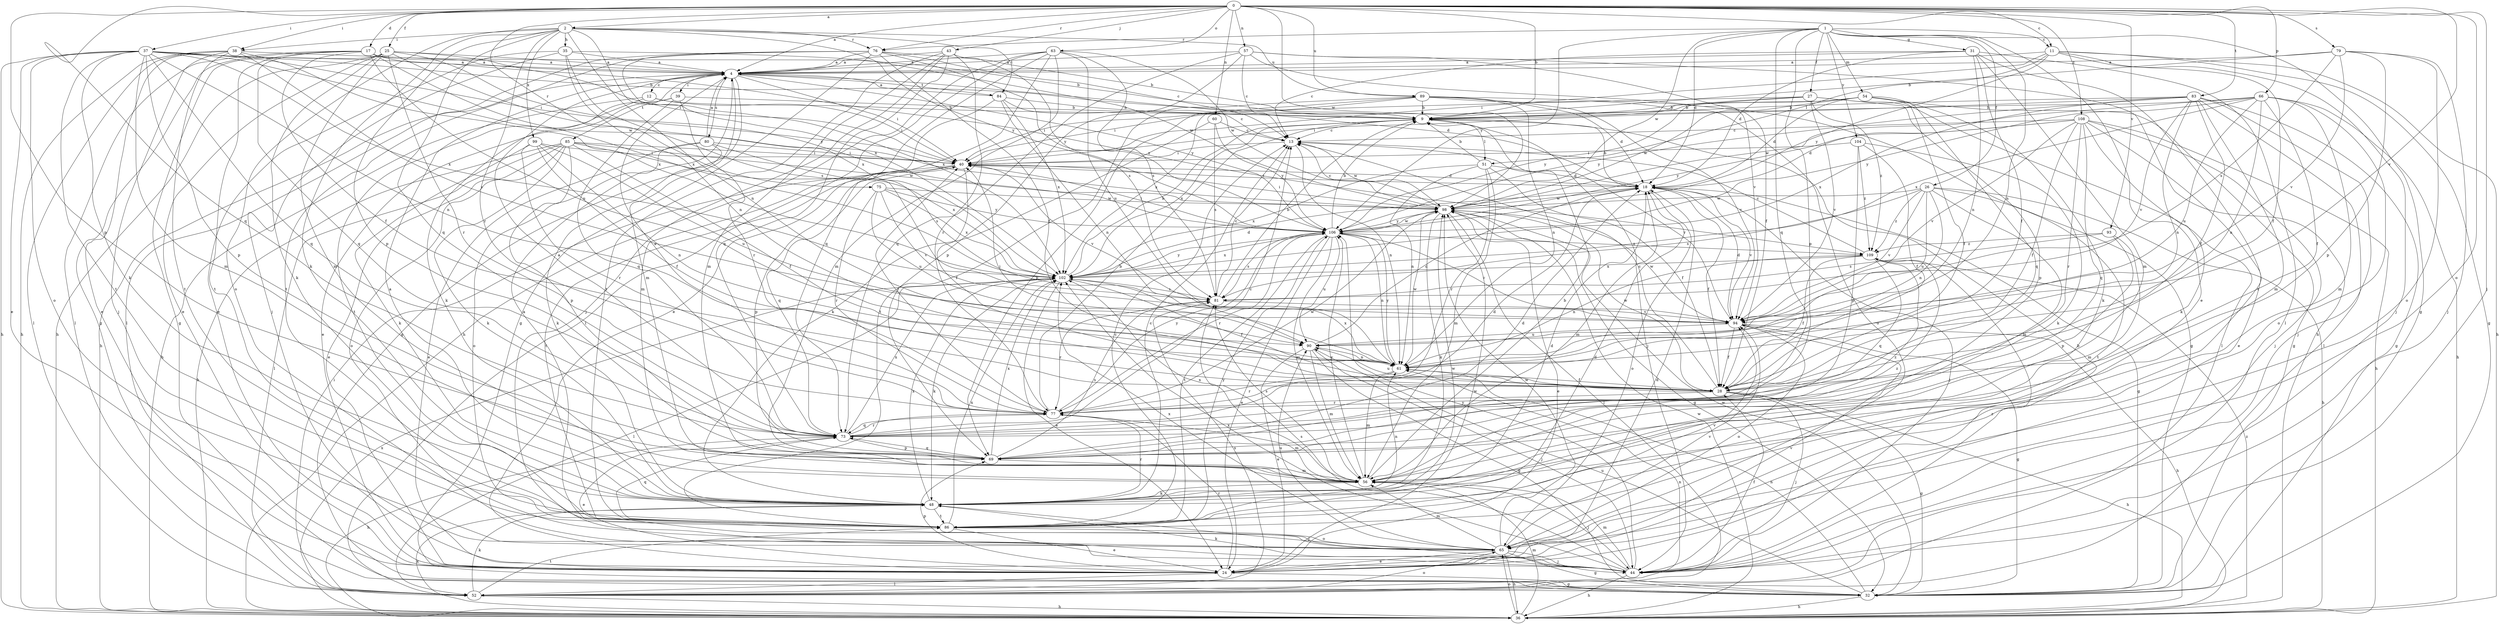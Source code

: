 strict digraph  {
0;
1;
2;
4;
9;
11;
12;
13;
17;
18;
24;
25;
26;
27;
28;
31;
32;
35;
36;
37;
38;
39;
40;
43;
44;
48;
51;
52;
54;
56;
57;
60;
61;
63;
65;
66;
69;
73;
75;
76;
77;
79;
80;
81;
83;
84;
85;
86;
89;
90;
93;
94;
98;
99;
102;
104;
106;
108;
109;
0 -> 2  [label=a];
0 -> 4  [label=a];
0 -> 9  [label=b];
0 -> 11  [label=c];
0 -> 17  [label=d];
0 -> 25  [label=f];
0 -> 37  [label=i];
0 -> 38  [label=i];
0 -> 43  [label=j];
0 -> 44  [label=j];
0 -> 57  [label=n];
0 -> 60  [label=n];
0 -> 63  [label=o];
0 -> 65  [label=o];
0 -> 66  [label=p];
0 -> 69  [label=p];
0 -> 73  [label=q];
0 -> 75  [label=r];
0 -> 76  [label=r];
0 -> 79  [label=s];
0 -> 83  [label=t];
0 -> 89  [label=u];
0 -> 93  [label=v];
0 -> 94  [label=v];
0 -> 98  [label=w];
0 -> 108  [label=z];
1 -> 11  [label=c];
1 -> 18  [label=d];
1 -> 24  [label=e];
1 -> 26  [label=f];
1 -> 27  [label=f];
1 -> 31  [label=g];
1 -> 32  [label=g];
1 -> 54  [label=m];
1 -> 61  [label=n];
1 -> 69  [label=p];
1 -> 73  [label=q];
1 -> 76  [label=r];
1 -> 98  [label=w];
1 -> 104  [label=y];
1 -> 106  [label=y];
2 -> 35  [label=h];
2 -> 38  [label=i];
2 -> 48  [label=k];
2 -> 61  [label=n];
2 -> 65  [label=o];
2 -> 69  [label=p];
2 -> 73  [label=q];
2 -> 76  [label=r];
2 -> 77  [label=r];
2 -> 84  [label=t];
2 -> 89  [label=u];
2 -> 99  [label=x];
2 -> 102  [label=x];
2 -> 106  [label=y];
4 -> 12  [label=c];
4 -> 18  [label=d];
4 -> 32  [label=g];
4 -> 36  [label=h];
4 -> 39  [label=i];
4 -> 40  [label=i];
4 -> 56  [label=m];
4 -> 80  [label=s];
4 -> 84  [label=t];
4 -> 85  [label=t];
4 -> 106  [label=y];
9 -> 13  [label=c];
9 -> 44  [label=j];
9 -> 51  [label=l];
9 -> 102  [label=x];
11 -> 4  [label=a];
11 -> 28  [label=f];
11 -> 32  [label=g];
11 -> 36  [label=h];
11 -> 40  [label=i];
11 -> 44  [label=j];
11 -> 51  [label=l];
11 -> 106  [label=y];
12 -> 9  [label=b];
12 -> 36  [label=h];
12 -> 40  [label=i];
12 -> 48  [label=k];
13 -> 40  [label=i];
13 -> 61  [label=n];
13 -> 94  [label=v];
13 -> 98  [label=w];
17 -> 4  [label=a];
17 -> 9  [label=b];
17 -> 28  [label=f];
17 -> 32  [label=g];
17 -> 52  [label=l];
17 -> 73  [label=q];
17 -> 86  [label=t];
17 -> 90  [label=u];
17 -> 102  [label=x];
17 -> 109  [label=z];
18 -> 9  [label=b];
18 -> 28  [label=f];
18 -> 32  [label=g];
18 -> 40  [label=i];
18 -> 44  [label=j];
18 -> 56  [label=m];
18 -> 65  [label=o];
18 -> 94  [label=v];
18 -> 98  [label=w];
24 -> 18  [label=d];
24 -> 32  [label=g];
24 -> 52  [label=l];
24 -> 69  [label=p];
24 -> 77  [label=r];
24 -> 94  [label=v];
24 -> 98  [label=w];
24 -> 109  [label=z];
25 -> 4  [label=a];
25 -> 24  [label=e];
25 -> 32  [label=g];
25 -> 36  [label=h];
25 -> 40  [label=i];
25 -> 48  [label=k];
25 -> 56  [label=m];
25 -> 77  [label=r];
25 -> 102  [label=x];
25 -> 106  [label=y];
26 -> 36  [label=h];
26 -> 56  [label=m];
26 -> 61  [label=n];
26 -> 81  [label=s];
26 -> 86  [label=t];
26 -> 90  [label=u];
26 -> 94  [label=v];
26 -> 98  [label=w];
26 -> 109  [label=z];
27 -> 9  [label=b];
27 -> 40  [label=i];
27 -> 52  [label=l];
27 -> 69  [label=p];
27 -> 94  [label=v];
27 -> 106  [label=y];
27 -> 109  [label=z];
28 -> 13  [label=c];
28 -> 32  [label=g];
28 -> 36  [label=h];
28 -> 44  [label=j];
28 -> 77  [label=r];
28 -> 90  [label=u];
28 -> 98  [label=w];
31 -> 4  [label=a];
31 -> 13  [label=c];
31 -> 18  [label=d];
31 -> 28  [label=f];
31 -> 52  [label=l];
31 -> 56  [label=m];
31 -> 61  [label=n];
31 -> 86  [label=t];
32 -> 36  [label=h];
32 -> 61  [label=n];
32 -> 90  [label=u];
32 -> 98  [label=w];
35 -> 4  [label=a];
35 -> 24  [label=e];
35 -> 44  [label=j];
35 -> 61  [label=n];
35 -> 81  [label=s];
35 -> 98  [label=w];
36 -> 48  [label=k];
36 -> 56  [label=m];
36 -> 65  [label=o];
36 -> 98  [label=w];
36 -> 102  [label=x];
36 -> 109  [label=z];
37 -> 4  [label=a];
37 -> 9  [label=b];
37 -> 24  [label=e];
37 -> 36  [label=h];
37 -> 40  [label=i];
37 -> 48  [label=k];
37 -> 56  [label=m];
37 -> 61  [label=n];
37 -> 65  [label=o];
37 -> 69  [label=p];
37 -> 73  [label=q];
37 -> 86  [label=t];
37 -> 98  [label=w];
37 -> 102  [label=x];
38 -> 4  [label=a];
38 -> 24  [label=e];
38 -> 36  [label=h];
38 -> 44  [label=j];
38 -> 52  [label=l];
38 -> 86  [label=t];
38 -> 94  [label=v];
38 -> 102  [label=x];
39 -> 9  [label=b];
39 -> 24  [label=e];
39 -> 73  [label=q];
39 -> 77  [label=r];
39 -> 86  [label=t];
40 -> 18  [label=d];
40 -> 28  [label=f];
40 -> 69  [label=p];
40 -> 73  [label=q];
40 -> 86  [label=t];
40 -> 94  [label=v];
43 -> 4  [label=a];
43 -> 44  [label=j];
43 -> 56  [label=m];
43 -> 73  [label=q];
43 -> 77  [label=r];
43 -> 81  [label=s];
43 -> 86  [label=t];
44 -> 9  [label=b];
44 -> 28  [label=f];
44 -> 36  [label=h];
44 -> 48  [label=k];
44 -> 56  [label=m];
44 -> 81  [label=s];
44 -> 102  [label=x];
44 -> 106  [label=y];
48 -> 4  [label=a];
48 -> 13  [label=c];
48 -> 18  [label=d];
48 -> 44  [label=j];
48 -> 61  [label=n];
48 -> 77  [label=r];
48 -> 86  [label=t];
48 -> 102  [label=x];
51 -> 9  [label=b];
51 -> 18  [label=d];
51 -> 28  [label=f];
51 -> 56  [label=m];
51 -> 61  [label=n];
51 -> 77  [label=r];
51 -> 102  [label=x];
52 -> 36  [label=h];
52 -> 40  [label=i];
52 -> 48  [label=k];
52 -> 61  [label=n];
52 -> 65  [label=o];
52 -> 81  [label=s];
52 -> 86  [label=t];
54 -> 9  [label=b];
54 -> 18  [label=d];
54 -> 28  [label=f];
54 -> 32  [label=g];
54 -> 40  [label=i];
54 -> 48  [label=k];
54 -> 73  [label=q];
54 -> 98  [label=w];
56 -> 9  [label=b];
56 -> 44  [label=j];
56 -> 48  [label=k];
56 -> 81  [label=s];
56 -> 102  [label=x];
56 -> 106  [label=y];
56 -> 109  [label=z];
57 -> 4  [label=a];
57 -> 13  [label=c];
57 -> 28  [label=f];
57 -> 36  [label=h];
57 -> 69  [label=p];
57 -> 73  [label=q];
57 -> 94  [label=v];
60 -> 13  [label=c];
60 -> 48  [label=k];
60 -> 81  [label=s];
60 -> 106  [label=y];
61 -> 28  [label=f];
61 -> 40  [label=i];
61 -> 56  [label=m];
61 -> 77  [label=r];
61 -> 98  [label=w];
61 -> 102  [label=x];
61 -> 106  [label=y];
63 -> 4  [label=a];
63 -> 24  [label=e];
63 -> 36  [label=h];
63 -> 52  [label=l];
63 -> 56  [label=m];
63 -> 73  [label=q];
63 -> 81  [label=s];
63 -> 90  [label=u];
63 -> 98  [label=w];
65 -> 4  [label=a];
65 -> 24  [label=e];
65 -> 32  [label=g];
65 -> 36  [label=h];
65 -> 44  [label=j];
65 -> 56  [label=m];
65 -> 90  [label=u];
65 -> 94  [label=v];
65 -> 98  [label=w];
65 -> 102  [label=x];
66 -> 9  [label=b];
66 -> 28  [label=f];
66 -> 36  [label=h];
66 -> 56  [label=m];
66 -> 61  [label=n];
66 -> 65  [label=o];
66 -> 90  [label=u];
66 -> 98  [label=w];
66 -> 102  [label=x];
66 -> 106  [label=y];
69 -> 18  [label=d];
69 -> 56  [label=m];
69 -> 73  [label=q];
69 -> 81  [label=s];
69 -> 102  [label=x];
69 -> 109  [label=z];
73 -> 4  [label=a];
73 -> 13  [label=c];
73 -> 18  [label=d];
73 -> 24  [label=e];
73 -> 36  [label=h];
73 -> 69  [label=p];
73 -> 77  [label=r];
73 -> 102  [label=x];
75 -> 77  [label=r];
75 -> 90  [label=u];
75 -> 94  [label=v];
75 -> 98  [label=w];
75 -> 102  [label=x];
75 -> 106  [label=y];
76 -> 4  [label=a];
76 -> 9  [label=b];
76 -> 13  [label=c];
76 -> 28  [label=f];
76 -> 32  [label=g];
76 -> 52  [label=l];
76 -> 86  [label=t];
76 -> 102  [label=x];
76 -> 106  [label=y];
77 -> 4  [label=a];
77 -> 9  [label=b];
77 -> 40  [label=i];
77 -> 56  [label=m];
77 -> 73  [label=q];
77 -> 98  [label=w];
77 -> 106  [label=y];
79 -> 4  [label=a];
79 -> 9  [label=b];
79 -> 44  [label=j];
79 -> 65  [label=o];
79 -> 69  [label=p];
79 -> 81  [label=s];
79 -> 94  [label=v];
80 -> 4  [label=a];
80 -> 24  [label=e];
80 -> 40  [label=i];
80 -> 48  [label=k];
80 -> 65  [label=o];
80 -> 81  [label=s];
81 -> 9  [label=b];
81 -> 13  [label=c];
81 -> 77  [label=r];
81 -> 94  [label=v];
83 -> 9  [label=b];
83 -> 28  [label=f];
83 -> 32  [label=g];
83 -> 40  [label=i];
83 -> 44  [label=j];
83 -> 52  [label=l];
83 -> 56  [label=m];
83 -> 61  [label=n];
83 -> 94  [label=v];
83 -> 102  [label=x];
83 -> 106  [label=y];
84 -> 4  [label=a];
84 -> 9  [label=b];
84 -> 13  [label=c];
84 -> 56  [label=m];
84 -> 61  [label=n];
84 -> 102  [label=x];
85 -> 24  [label=e];
85 -> 28  [label=f];
85 -> 36  [label=h];
85 -> 40  [label=i];
85 -> 48  [label=k];
85 -> 52  [label=l];
85 -> 65  [label=o];
85 -> 69  [label=p];
85 -> 98  [label=w];
85 -> 102  [label=x];
86 -> 13  [label=c];
86 -> 18  [label=d];
86 -> 24  [label=e];
86 -> 65  [label=o];
86 -> 73  [label=q];
86 -> 94  [label=v];
86 -> 98  [label=w];
86 -> 102  [label=x];
86 -> 106  [label=y];
89 -> 9  [label=b];
89 -> 18  [label=d];
89 -> 32  [label=g];
89 -> 61  [label=n];
89 -> 65  [label=o];
89 -> 69  [label=p];
89 -> 86  [label=t];
89 -> 94  [label=v];
89 -> 102  [label=x];
90 -> 18  [label=d];
90 -> 24  [label=e];
90 -> 32  [label=g];
90 -> 44  [label=j];
90 -> 56  [label=m];
90 -> 61  [label=n];
93 -> 56  [label=m];
93 -> 69  [label=p];
93 -> 81  [label=s];
93 -> 109  [label=z];
94 -> 18  [label=d];
94 -> 28  [label=f];
94 -> 32  [label=g];
94 -> 36  [label=h];
94 -> 65  [label=o];
94 -> 90  [label=u];
94 -> 98  [label=w];
98 -> 13  [label=c];
98 -> 24  [label=e];
98 -> 32  [label=g];
98 -> 40  [label=i];
98 -> 48  [label=k];
98 -> 52  [label=l];
98 -> 106  [label=y];
99 -> 28  [label=f];
99 -> 40  [label=i];
99 -> 48  [label=k];
99 -> 61  [label=n];
99 -> 77  [label=r];
99 -> 90  [label=u];
102 -> 9  [label=b];
102 -> 18  [label=d];
102 -> 24  [label=e];
102 -> 28  [label=f];
102 -> 48  [label=k];
102 -> 52  [label=l];
102 -> 81  [label=s];
102 -> 106  [label=y];
104 -> 28  [label=f];
104 -> 40  [label=i];
104 -> 48  [label=k];
104 -> 69  [label=p];
104 -> 109  [label=z];
106 -> 9  [label=b];
106 -> 24  [label=e];
106 -> 40  [label=i];
106 -> 56  [label=m];
106 -> 61  [label=n];
106 -> 77  [label=r];
106 -> 81  [label=s];
106 -> 86  [label=t];
106 -> 90  [label=u];
106 -> 94  [label=v];
106 -> 98  [label=w];
106 -> 102  [label=x];
106 -> 109  [label=z];
108 -> 13  [label=c];
108 -> 18  [label=d];
108 -> 24  [label=e];
108 -> 28  [label=f];
108 -> 36  [label=h];
108 -> 44  [label=j];
108 -> 48  [label=k];
108 -> 73  [label=q];
108 -> 77  [label=r];
108 -> 94  [label=v];
108 -> 106  [label=y];
109 -> 13  [label=c];
109 -> 28  [label=f];
109 -> 61  [label=n];
109 -> 73  [label=q];
109 -> 102  [label=x];
}
